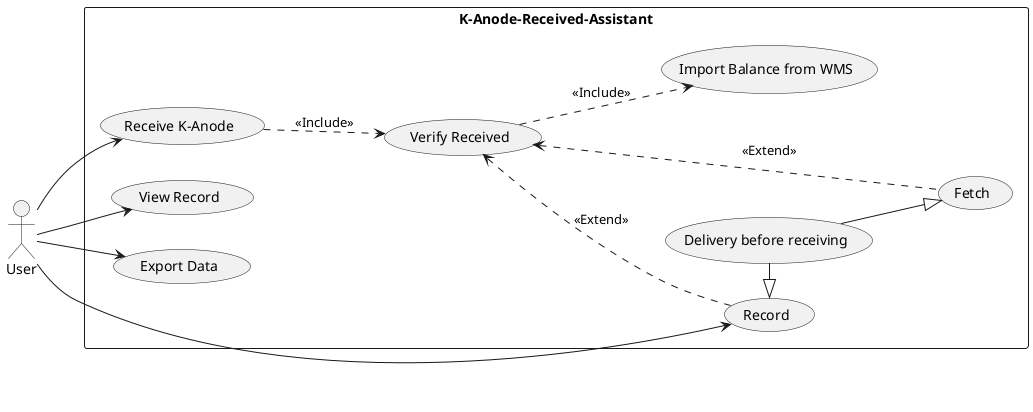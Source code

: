 @startuml UseCase
left to right direction
rectangle K-Anode-Received-Assistant {
    usecase "Receive K-Anode" as receive
    usecase "Verify Received" as verify
    usecase "Delivery before receiving" as delivery
    usecase "Record" as record_delivery
    usecase "Fetch" as view_delivery
    usecase "View Record" as view
    usecase "Export Data" as export
    usecase "Import Balance from WMS" as import
}
User --> receive

receive ..> verify : <<Include>>
verify ..> import : <<Include>>

delivery -left-|> record_delivery
delivery --|> view_delivery
User --> record_delivery
verify <.. record_delivery : <<Extend>>
verify <.. view_delivery : <<Extend>>

User --> view
User --> export
@enduml